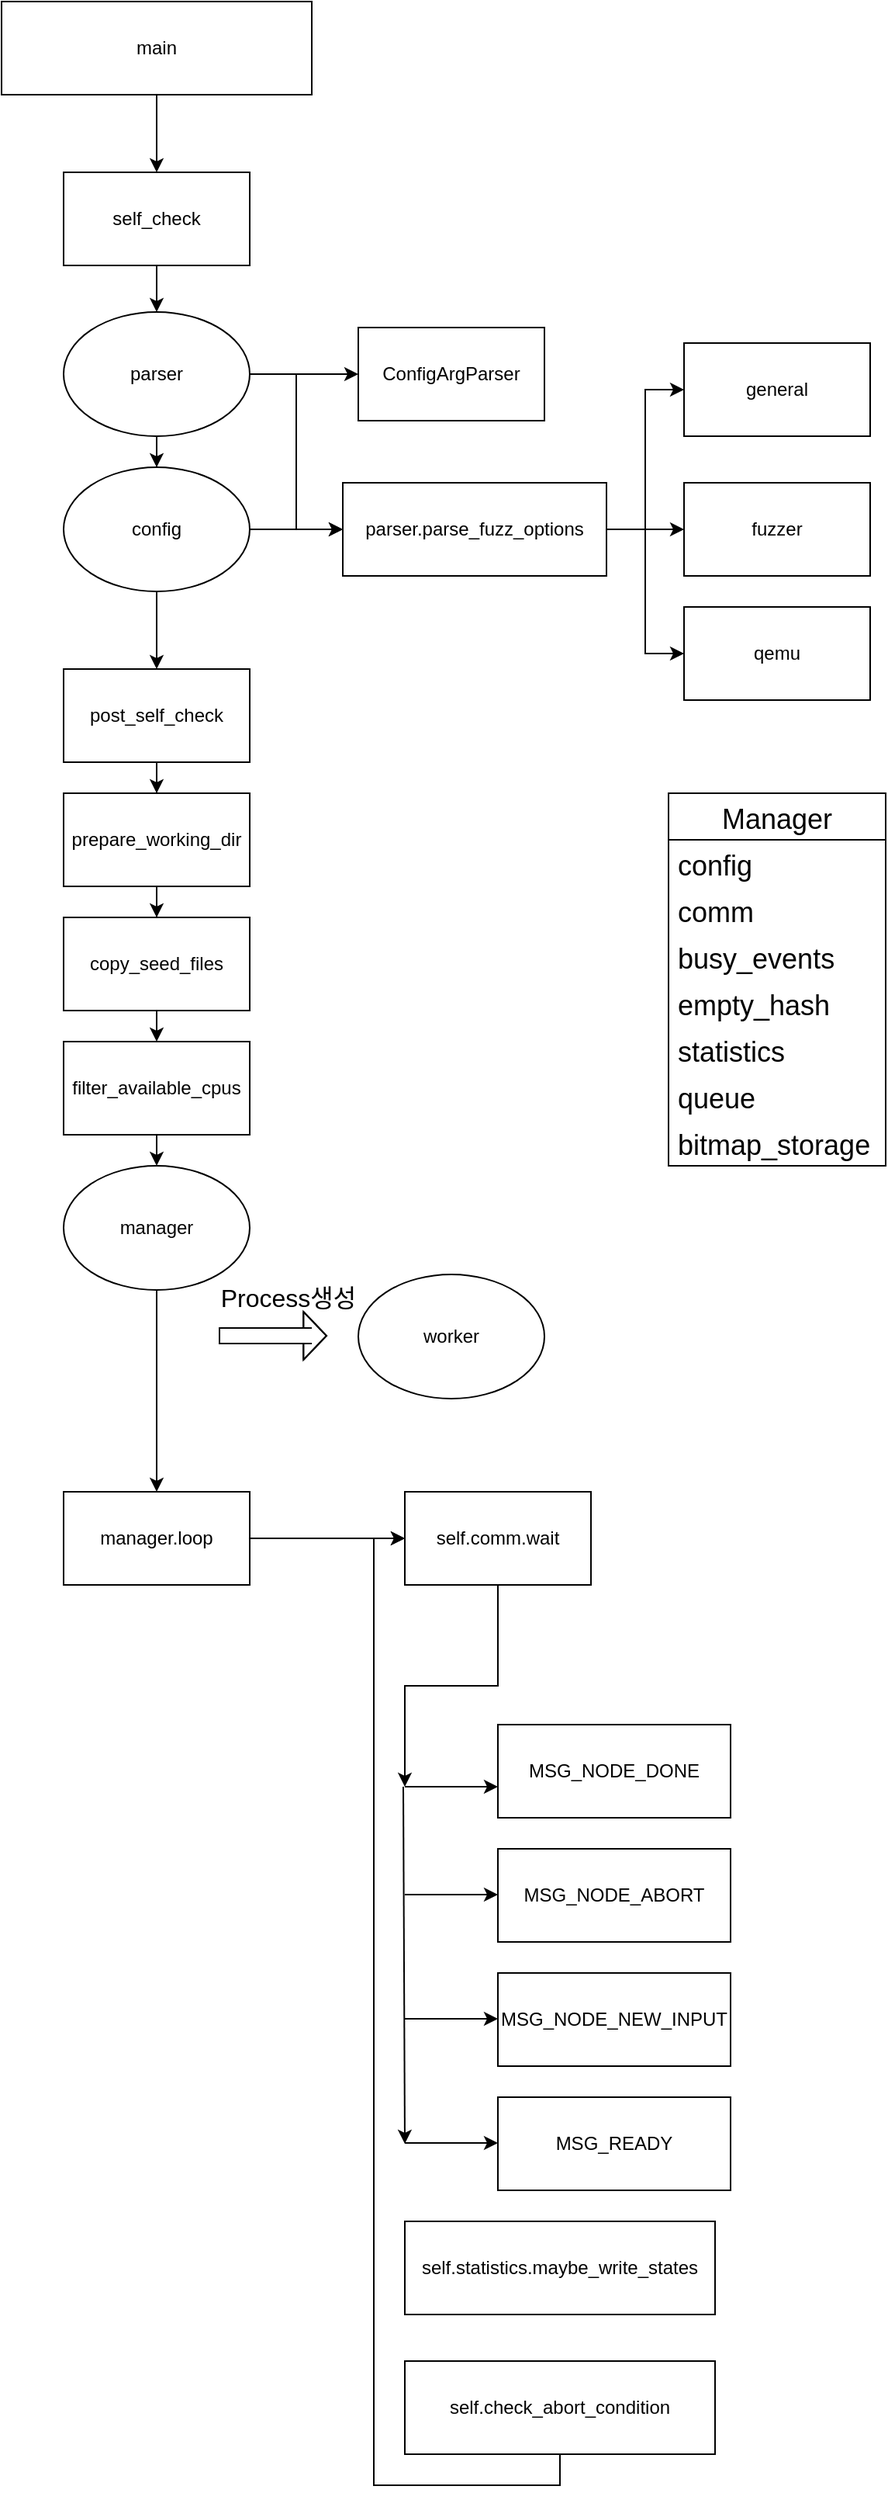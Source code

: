 <mxfile version="20.5.1" type="github">
  <diagram name="Page-1" id="c7558073-3199-34d8-9f00-42111426c3f3">
    <mxGraphModel dx="1209" dy="692" grid="1" gridSize="10" guides="1" tooltips="1" connect="1" arrows="1" fold="1" page="1" pageScale="1" pageWidth="100000" pageHeight="100000" background="none" math="0" shadow="0">
      <root>
        <mxCell id="0" />
        <mxCell id="1" parent="0" />
        <mxCell id="_EBrEuybf6-gx_B5WjJE-15" style="edgeStyle=orthogonalEdgeStyle;rounded=0;orthogonalLoop=1;jettySize=auto;html=1;exitX=0.5;exitY=1;exitDx=0;exitDy=0;" parent="1" source="3X33efADcqBmLfNhqnDI-1" target="_EBrEuybf6-gx_B5WjJE-6" edge="1">
          <mxGeometry relative="1" as="geometry" />
        </mxCell>
        <mxCell id="3X33efADcqBmLfNhqnDI-1" value="main" style="rounded=0;whiteSpace=wrap;html=1;" parent="1" vertex="1">
          <mxGeometry x="20" y="50" width="200" height="60" as="geometry" />
        </mxCell>
        <mxCell id="_EBrEuybf6-gx_B5WjJE-2" value="fuzzer" style="rounded=0;whiteSpace=wrap;html=1;" parent="1" vertex="1">
          <mxGeometry x="460" y="360" width="120" height="60" as="geometry" />
        </mxCell>
        <mxCell id="_EBrEuybf6-gx_B5WjJE-3" value="general" style="rounded=0;whiteSpace=wrap;html=1;" parent="1" vertex="1">
          <mxGeometry x="460" y="270" width="120" height="60" as="geometry" />
        </mxCell>
        <mxCell id="_EBrEuybf6-gx_B5WjJE-19" style="edgeStyle=orthogonalEdgeStyle;rounded=0;orthogonalLoop=1;jettySize=auto;html=1;exitX=1;exitY=0.5;exitDx=0;exitDy=0;entryX=0;entryY=0.5;entryDx=0;entryDy=0;" parent="1" source="_EBrEuybf6-gx_B5WjJE-4" target="_EBrEuybf6-gx_B5WjJE-3" edge="1">
          <mxGeometry relative="1" as="geometry" />
        </mxCell>
        <mxCell id="_EBrEuybf6-gx_B5WjJE-20" style="edgeStyle=orthogonalEdgeStyle;rounded=0;orthogonalLoop=1;jettySize=auto;html=1;exitX=1;exitY=0.5;exitDx=0;exitDy=0;entryX=0;entryY=0.5;entryDx=0;entryDy=0;" parent="1" source="_EBrEuybf6-gx_B5WjJE-4" target="_EBrEuybf6-gx_B5WjJE-2" edge="1">
          <mxGeometry relative="1" as="geometry" />
        </mxCell>
        <mxCell id="_EBrEuybf6-gx_B5WjJE-21" style="edgeStyle=orthogonalEdgeStyle;rounded=0;orthogonalLoop=1;jettySize=auto;html=1;exitX=1;exitY=0.5;exitDx=0;exitDy=0;entryX=0;entryY=0.5;entryDx=0;entryDy=0;" parent="1" source="_EBrEuybf6-gx_B5WjJE-4" target="_EBrEuybf6-gx_B5WjJE-18" edge="1">
          <mxGeometry relative="1" as="geometry" />
        </mxCell>
        <mxCell id="_EBrEuybf6-gx_B5WjJE-4" value="parser.parse_fuzz_options" style="rounded=0;whiteSpace=wrap;html=1;" parent="1" vertex="1">
          <mxGeometry x="240" y="360" width="170" height="60" as="geometry" />
        </mxCell>
        <mxCell id="_EBrEuybf6-gx_B5WjJE-5" value="ConfigArgParser" style="rounded=0;whiteSpace=wrap;html=1;" parent="1" vertex="1">
          <mxGeometry x="250" y="260" width="120" height="60" as="geometry" />
        </mxCell>
        <mxCell id="_EBrEuybf6-gx_B5WjJE-16" style="edgeStyle=orthogonalEdgeStyle;rounded=0;orthogonalLoop=1;jettySize=auto;html=1;exitX=0.5;exitY=1;exitDx=0;exitDy=0;entryX=0.5;entryY=0;entryDx=0;entryDy=0;" parent="1" source="_EBrEuybf6-gx_B5WjJE-6" target="_EBrEuybf6-gx_B5WjJE-9" edge="1">
          <mxGeometry relative="1" as="geometry" />
        </mxCell>
        <mxCell id="_EBrEuybf6-gx_B5WjJE-6" value="self_check" style="rounded=0;whiteSpace=wrap;html=1;" parent="1" vertex="1">
          <mxGeometry x="60" y="160" width="120" height="60" as="geometry" />
        </mxCell>
        <mxCell id="_EBrEuybf6-gx_B5WjJE-12" style="edgeStyle=orthogonalEdgeStyle;rounded=0;orthogonalLoop=1;jettySize=auto;html=1;entryX=0;entryY=0.5;entryDx=0;entryDy=0;" parent="1" source="_EBrEuybf6-gx_B5WjJE-9" target="_EBrEuybf6-gx_B5WjJE-4" edge="1">
          <mxGeometry relative="1" as="geometry" />
        </mxCell>
        <mxCell id="_EBrEuybf6-gx_B5WjJE-14" style="edgeStyle=orthogonalEdgeStyle;rounded=0;orthogonalLoop=1;jettySize=auto;html=1;exitX=1;exitY=0.5;exitDx=0;exitDy=0;entryX=0;entryY=0.5;entryDx=0;entryDy=0;" parent="1" source="_EBrEuybf6-gx_B5WjJE-9" target="_EBrEuybf6-gx_B5WjJE-5" edge="1">
          <mxGeometry relative="1" as="geometry" />
        </mxCell>
        <mxCell id="_EBrEuybf6-gx_B5WjJE-17" style="edgeStyle=orthogonalEdgeStyle;rounded=0;orthogonalLoop=1;jettySize=auto;html=1;exitX=0.5;exitY=1;exitDx=0;exitDy=0;" parent="1" source="_EBrEuybf6-gx_B5WjJE-9" target="_EBrEuybf6-gx_B5WjJE-10" edge="1">
          <mxGeometry relative="1" as="geometry" />
        </mxCell>
        <mxCell id="_EBrEuybf6-gx_B5WjJE-9" value="parser" style="ellipse;whiteSpace=wrap;html=1;" parent="1" vertex="1">
          <mxGeometry x="60" y="250" width="120" height="80" as="geometry" />
        </mxCell>
        <mxCell id="_EBrEuybf6-gx_B5WjJE-13" style="edgeStyle=orthogonalEdgeStyle;rounded=0;orthogonalLoop=1;jettySize=auto;html=1;exitX=1;exitY=0.5;exitDx=0;exitDy=0;entryX=0;entryY=0.5;entryDx=0;entryDy=0;" parent="1" source="_EBrEuybf6-gx_B5WjJE-10" target="_EBrEuybf6-gx_B5WjJE-4" edge="1">
          <mxGeometry relative="1" as="geometry" />
        </mxCell>
        <mxCell id="_EBrEuybf6-gx_B5WjJE-29" style="edgeStyle=orthogonalEdgeStyle;rounded=0;orthogonalLoop=1;jettySize=auto;html=1;exitX=0.5;exitY=1;exitDx=0;exitDy=0;entryX=0.5;entryY=0;entryDx=0;entryDy=0;" parent="1" source="_EBrEuybf6-gx_B5WjJE-10" target="_EBrEuybf6-gx_B5WjJE-22" edge="1">
          <mxGeometry relative="1" as="geometry" />
        </mxCell>
        <mxCell id="_EBrEuybf6-gx_B5WjJE-10" value="config" style="ellipse;whiteSpace=wrap;html=1;" parent="1" vertex="1">
          <mxGeometry x="60" y="350" width="120" height="80" as="geometry" />
        </mxCell>
        <mxCell id="_EBrEuybf6-gx_B5WjJE-18" value="qemu" style="rounded=0;whiteSpace=wrap;html=1;" parent="1" vertex="1">
          <mxGeometry x="460" y="440" width="120" height="60" as="geometry" />
        </mxCell>
        <mxCell id="_EBrEuybf6-gx_B5WjJE-30" style="edgeStyle=orthogonalEdgeStyle;rounded=0;orthogonalLoop=1;jettySize=auto;html=1;exitX=0.5;exitY=1;exitDx=0;exitDy=0;" parent="1" source="_EBrEuybf6-gx_B5WjJE-22" target="_EBrEuybf6-gx_B5WjJE-23" edge="1">
          <mxGeometry relative="1" as="geometry" />
        </mxCell>
        <mxCell id="_EBrEuybf6-gx_B5WjJE-22" value="post_self_check" style="rounded=0;whiteSpace=wrap;html=1;" parent="1" vertex="1">
          <mxGeometry x="60" y="480" width="120" height="60" as="geometry" />
        </mxCell>
        <mxCell id="_EBrEuybf6-gx_B5WjJE-31" style="edgeStyle=orthogonalEdgeStyle;rounded=0;orthogonalLoop=1;jettySize=auto;html=1;exitX=0.5;exitY=1;exitDx=0;exitDy=0;" parent="1" source="_EBrEuybf6-gx_B5WjJE-23" target="_EBrEuybf6-gx_B5WjJE-24" edge="1">
          <mxGeometry relative="1" as="geometry" />
        </mxCell>
        <mxCell id="_EBrEuybf6-gx_B5WjJE-23" value="prepare_working_dir" style="rounded=0;whiteSpace=wrap;html=1;" parent="1" vertex="1">
          <mxGeometry x="60" y="560" width="120" height="60" as="geometry" />
        </mxCell>
        <mxCell id="_EBrEuybf6-gx_B5WjJE-32" style="edgeStyle=orthogonalEdgeStyle;rounded=0;orthogonalLoop=1;jettySize=auto;html=1;exitX=0.5;exitY=1;exitDx=0;exitDy=0;entryX=0.5;entryY=0;entryDx=0;entryDy=0;" parent="1" source="_EBrEuybf6-gx_B5WjJE-24" target="_EBrEuybf6-gx_B5WjJE-26" edge="1">
          <mxGeometry relative="1" as="geometry" />
        </mxCell>
        <mxCell id="_EBrEuybf6-gx_B5WjJE-24" value="copy_seed_files" style="rounded=0;whiteSpace=wrap;html=1;" parent="1" vertex="1">
          <mxGeometry x="60" y="640" width="120" height="60" as="geometry" />
        </mxCell>
        <mxCell id="6LAcA7KiEJVF84A13ZVN-6" style="edgeStyle=orthogonalEdgeStyle;rounded=0;orthogonalLoop=1;jettySize=auto;html=1;exitX=1;exitY=0.5;exitDx=0;exitDy=0;entryX=0;entryY=0.5;entryDx=0;entryDy=0;" edge="1" parent="1" source="_EBrEuybf6-gx_B5WjJE-25" target="6LAcA7KiEJVF84A13ZVN-2">
          <mxGeometry relative="1" as="geometry" />
        </mxCell>
        <mxCell id="_EBrEuybf6-gx_B5WjJE-25" value="manager.loop" style="rounded=0;whiteSpace=wrap;html=1;" parent="1" vertex="1">
          <mxGeometry x="60" y="1010" width="120" height="60" as="geometry" />
        </mxCell>
        <mxCell id="_EBrEuybf6-gx_B5WjJE-33" style="edgeStyle=orthogonalEdgeStyle;rounded=0;orthogonalLoop=1;jettySize=auto;html=1;exitX=0.5;exitY=1;exitDx=0;exitDy=0;entryX=0.5;entryY=0;entryDx=0;entryDy=0;" parent="1" source="_EBrEuybf6-gx_B5WjJE-26" target="_EBrEuybf6-gx_B5WjJE-27" edge="1">
          <mxGeometry relative="1" as="geometry" />
        </mxCell>
        <mxCell id="_EBrEuybf6-gx_B5WjJE-26" value="filter_available_cpus" style="rounded=0;whiteSpace=wrap;html=1;" parent="1" vertex="1">
          <mxGeometry x="60" y="720" width="120" height="60" as="geometry" />
        </mxCell>
        <mxCell id="_EBrEuybf6-gx_B5WjJE-34" style="edgeStyle=orthogonalEdgeStyle;rounded=0;orthogonalLoop=1;jettySize=auto;html=1;exitX=0.5;exitY=1;exitDx=0;exitDy=0;entryX=0.5;entryY=0;entryDx=0;entryDy=0;" parent="1" source="_EBrEuybf6-gx_B5WjJE-27" target="_EBrEuybf6-gx_B5WjJE-25" edge="1">
          <mxGeometry relative="1" as="geometry" />
        </mxCell>
        <mxCell id="_EBrEuybf6-gx_B5WjJE-27" value="manager" style="ellipse;whiteSpace=wrap;html=1;" parent="1" vertex="1">
          <mxGeometry x="60" y="800" width="120" height="80" as="geometry" />
        </mxCell>
        <mxCell id="_EBrEuybf6-gx_B5WjJE-28" value="worker" style="ellipse;whiteSpace=wrap;html=1;" parent="1" vertex="1">
          <mxGeometry x="250" y="870" width="120" height="80" as="geometry" />
        </mxCell>
        <mxCell id="_EBrEuybf6-gx_B5WjJE-35" value="" style="shape=flexArrow;endArrow=classic;html=1;rounded=0;endWidth=20;endSize=4.62;" parent="1" edge="1">
          <mxGeometry width="50" height="50" relative="1" as="geometry">
            <mxPoint x="160" y="909.5" as="sourcePoint" />
            <mxPoint x="230" y="909.5" as="targetPoint" />
            <Array as="points">
              <mxPoint x="220" y="909.5" />
            </Array>
          </mxGeometry>
        </mxCell>
        <mxCell id="_EBrEuybf6-gx_B5WjJE-37" value="&lt;font size=&quot;3&quot;&gt;Process생성&lt;/font&gt;" style="text;html=1;strokeColor=none;fillColor=none;align=center;verticalAlign=middle;whiteSpace=wrap;rounded=0;" parent="1" vertex="1">
          <mxGeometry x="130" y="830" width="150" height="110" as="geometry" />
        </mxCell>
        <object label="Manager" placeholders="1" id="_EBrEuybf6-gx_B5WjJE-39">
          <mxCell style="swimlane;fontStyle=0;childLayout=stackLayout;horizontal=1;startSize=30;horizontalStack=0;resizeParent=1;resizeParentMax=0;resizeLast=0;collapsible=1;marginBottom=0;fontSize=18;noLabel=0;arcSize=15;resizeHeight=1;container=1;" parent="1" vertex="1">
            <mxGeometry x="450" y="560" width="140" height="240" as="geometry">
              <mxRectangle x="490" y="680" width="70" height="40" as="alternateBounds" />
            </mxGeometry>
          </mxCell>
        </object>
        <mxCell id="_EBrEuybf6-gx_B5WjJE-40" value="config" style="text;strokeColor=none;fillColor=none;align=left;verticalAlign=middle;spacingLeft=4;spacingRight=4;overflow=hidden;points=[[0,0.5],[1,0.5]];portConstraint=eastwest;rotatable=0;fontSize=18;" parent="_EBrEuybf6-gx_B5WjJE-39" vertex="1">
          <mxGeometry y="30" width="140" height="30" as="geometry" />
        </mxCell>
        <mxCell id="_EBrEuybf6-gx_B5WjJE-41" value="comm" style="text;strokeColor=none;fillColor=none;align=left;verticalAlign=middle;spacingLeft=4;spacingRight=4;overflow=hidden;points=[[0,0.5],[1,0.5]];portConstraint=eastwest;rotatable=0;fontSize=18;" parent="_EBrEuybf6-gx_B5WjJE-39" vertex="1">
          <mxGeometry y="60" width="140" height="30" as="geometry" />
        </mxCell>
        <mxCell id="_EBrEuybf6-gx_B5WjJE-42" value="busy_events" style="text;strokeColor=none;fillColor=none;align=left;verticalAlign=middle;spacingLeft=4;spacingRight=4;overflow=hidden;points=[[0,0.5],[1,0.5]];portConstraint=eastwest;rotatable=0;fontSize=18;" parent="_EBrEuybf6-gx_B5WjJE-39" vertex="1">
          <mxGeometry y="90" width="140" height="30" as="geometry" />
        </mxCell>
        <mxCell id="_EBrEuybf6-gx_B5WjJE-7" value="empty_hash" style="text;strokeColor=none;fillColor=none;align=left;verticalAlign=middle;spacingLeft=4;spacingRight=4;overflow=hidden;points=[[0,0.5],[1,0.5]];portConstraint=eastwest;rotatable=0;fontSize=18;" parent="_EBrEuybf6-gx_B5WjJE-39" vertex="1">
          <mxGeometry y="120" width="140" height="30" as="geometry" />
        </mxCell>
        <mxCell id="_EBrEuybf6-gx_B5WjJE-11" value="statistics" style="text;strokeColor=none;fillColor=none;align=left;verticalAlign=middle;spacingLeft=4;spacingRight=4;overflow=hidden;points=[[0,0.5],[1,0.5]];portConstraint=eastwest;rotatable=0;fontSize=18;" parent="_EBrEuybf6-gx_B5WjJE-39" vertex="1">
          <mxGeometry y="150" width="140" height="30" as="geometry" />
        </mxCell>
        <mxCell id="_EBrEuybf6-gx_B5WjJE-8" value="queue" style="text;strokeColor=none;fillColor=none;align=left;verticalAlign=middle;spacingLeft=4;spacingRight=4;overflow=hidden;points=[[0,0.5],[1,0.5]];portConstraint=eastwest;rotatable=0;fontSize=18;" parent="_EBrEuybf6-gx_B5WjJE-39" vertex="1">
          <mxGeometry y="180" width="140" height="30" as="geometry" />
        </mxCell>
        <mxCell id="_EBrEuybf6-gx_B5WjJE-38" value="bitmap_storage" style="text;strokeColor=none;fillColor=none;align=left;verticalAlign=middle;spacingLeft=4;spacingRight=4;overflow=hidden;points=[[0,0.5],[1,0.5]];portConstraint=eastwest;rotatable=0;fontSize=18;" parent="_EBrEuybf6-gx_B5WjJE-39" vertex="1">
          <mxGeometry y="210" width="140" height="30" as="geometry" />
        </mxCell>
        <mxCell id="6LAcA7KiEJVF84A13ZVN-1" value="MSG_NODE_DONE" style="rounded=0;whiteSpace=wrap;html=1;" vertex="1" parent="1">
          <mxGeometry x="340" y="1160" width="150" height="60" as="geometry" />
        </mxCell>
        <mxCell id="6LAcA7KiEJVF84A13ZVN-11" style="edgeStyle=orthogonalEdgeStyle;rounded=0;orthogonalLoop=1;jettySize=auto;html=1;exitX=0.5;exitY=1;exitDx=0;exitDy=0;" edge="1" parent="1" source="6LAcA7KiEJVF84A13ZVN-2">
          <mxGeometry relative="1" as="geometry">
            <mxPoint x="280" y="1200" as="targetPoint" />
            <Array as="points">
              <mxPoint x="340" y="1135" />
              <mxPoint x="280" y="1135" />
            </Array>
          </mxGeometry>
        </mxCell>
        <mxCell id="6LAcA7KiEJVF84A13ZVN-2" value="self.comm.wait" style="rounded=0;whiteSpace=wrap;html=1;" vertex="1" parent="1">
          <mxGeometry x="280" y="1010" width="120" height="60" as="geometry" />
        </mxCell>
        <mxCell id="6LAcA7KiEJVF84A13ZVN-3" value="MSG_NODE_ABORT" style="rounded=0;whiteSpace=wrap;html=1;" vertex="1" parent="1">
          <mxGeometry x="340" y="1240" width="150" height="60" as="geometry" />
        </mxCell>
        <mxCell id="6LAcA7KiEJVF84A13ZVN-4" value="MSG_NODE_NEW_INPUT" style="rounded=0;whiteSpace=wrap;html=1;" vertex="1" parent="1">
          <mxGeometry x="340" y="1320" width="150" height="60" as="geometry" />
        </mxCell>
        <mxCell id="6LAcA7KiEJVF84A13ZVN-5" style="edgeStyle=orthogonalEdgeStyle;rounded=0;orthogonalLoop=1;jettySize=auto;html=1;exitX=0.5;exitY=1;exitDx=0;exitDy=0;" edge="1" parent="1" source="6LAcA7KiEJVF84A13ZVN-3" target="6LAcA7KiEJVF84A13ZVN-3">
          <mxGeometry relative="1" as="geometry" />
        </mxCell>
        <mxCell id="6LAcA7KiEJVF84A13ZVN-20" style="edgeStyle=orthogonalEdgeStyle;rounded=0;orthogonalLoop=1;jettySize=auto;html=1;exitX=0.5;exitY=1;exitDx=0;exitDy=0;entryX=0;entryY=0.5;entryDx=0;entryDy=0;" edge="1" parent="1" source="6LAcA7KiEJVF84A13ZVN-7" target="6LAcA7KiEJVF84A13ZVN-2">
          <mxGeometry relative="1" as="geometry" />
        </mxCell>
        <mxCell id="6LAcA7KiEJVF84A13ZVN-7" value="self.check_abort_condition" style="rounded=0;whiteSpace=wrap;html=1;" vertex="1" parent="1">
          <mxGeometry x="280" y="1570" width="200" height="60" as="geometry" />
        </mxCell>
        <mxCell id="6LAcA7KiEJVF84A13ZVN-8" value="self.statistics.maybe_write_states" style="rounded=0;whiteSpace=wrap;html=1;" vertex="1" parent="1">
          <mxGeometry x="280" y="1480" width="200" height="60" as="geometry" />
        </mxCell>
        <mxCell id="6LAcA7KiEJVF84A13ZVN-9" value="MSG_READY" style="rounded=0;whiteSpace=wrap;html=1;" vertex="1" parent="1">
          <mxGeometry x="340" y="1400" width="150" height="60" as="geometry" />
        </mxCell>
        <mxCell id="6LAcA7KiEJVF84A13ZVN-14" value="" style="endArrow=classic;html=1;rounded=0;" edge="1" parent="1">
          <mxGeometry width="50" height="50" relative="1" as="geometry">
            <mxPoint x="280" y="1200" as="sourcePoint" />
            <mxPoint x="340" y="1200" as="targetPoint" />
          </mxGeometry>
        </mxCell>
        <mxCell id="6LAcA7KiEJVF84A13ZVN-15" value="" style="endArrow=classic;html=1;rounded=0;" edge="1" parent="1">
          <mxGeometry width="50" height="50" relative="1" as="geometry">
            <mxPoint x="280" y="1269.5" as="sourcePoint" />
            <mxPoint x="340" y="1269.5" as="targetPoint" />
          </mxGeometry>
        </mxCell>
        <mxCell id="6LAcA7KiEJVF84A13ZVN-16" value="" style="endArrow=classic;html=1;rounded=0;" edge="1" parent="1">
          <mxGeometry width="50" height="50" relative="1" as="geometry">
            <mxPoint x="280" y="1349.5" as="sourcePoint" />
            <mxPoint x="340" y="1349.5" as="targetPoint" />
          </mxGeometry>
        </mxCell>
        <mxCell id="6LAcA7KiEJVF84A13ZVN-17" value="" style="endArrow=classic;html=1;rounded=0;" edge="1" parent="1">
          <mxGeometry width="50" height="50" relative="1" as="geometry">
            <mxPoint x="280" y="1429.5" as="sourcePoint" />
            <mxPoint x="340" y="1429.5" as="targetPoint" />
          </mxGeometry>
        </mxCell>
        <mxCell id="6LAcA7KiEJVF84A13ZVN-18" value="" style="endArrow=classic;html=1;rounded=0;" edge="1" parent="1">
          <mxGeometry width="50" height="50" relative="1" as="geometry">
            <mxPoint x="279" y="1200" as="sourcePoint" />
            <mxPoint x="280" y="1430" as="targetPoint" />
          </mxGeometry>
        </mxCell>
      </root>
    </mxGraphModel>
  </diagram>
</mxfile>
